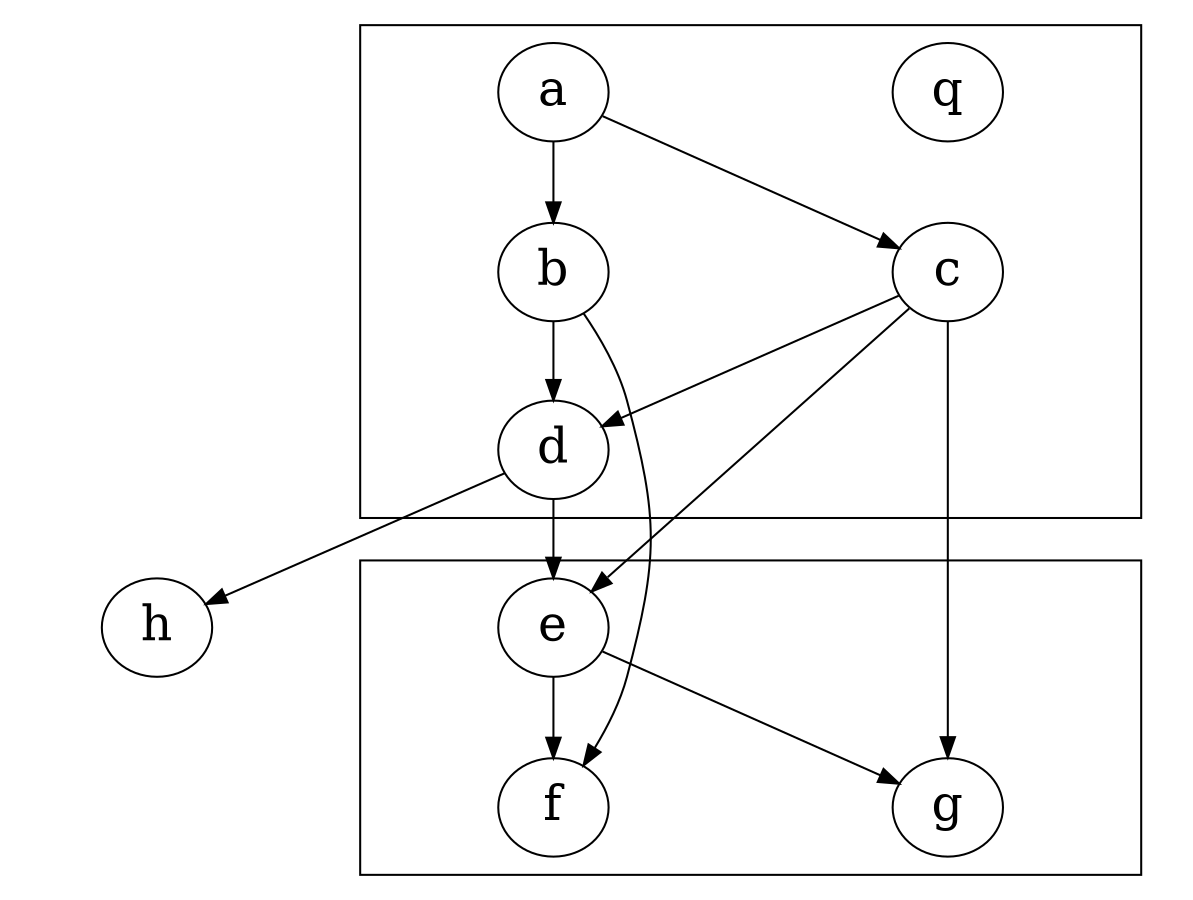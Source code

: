 digraph G {
	size="8,6"; ratio=fill; node[fontsize=24];

	b -> f;
	d -> e;
	c -> g;
	c -> e;
	d -> h;
	
	subgraph cluster0 {
		q;
		a -> b;
		a -> c;
		b -> d;
		c -> d;
	}
	subgraph cluster1 {
		e -> g;
		e -> f;
	}
}
